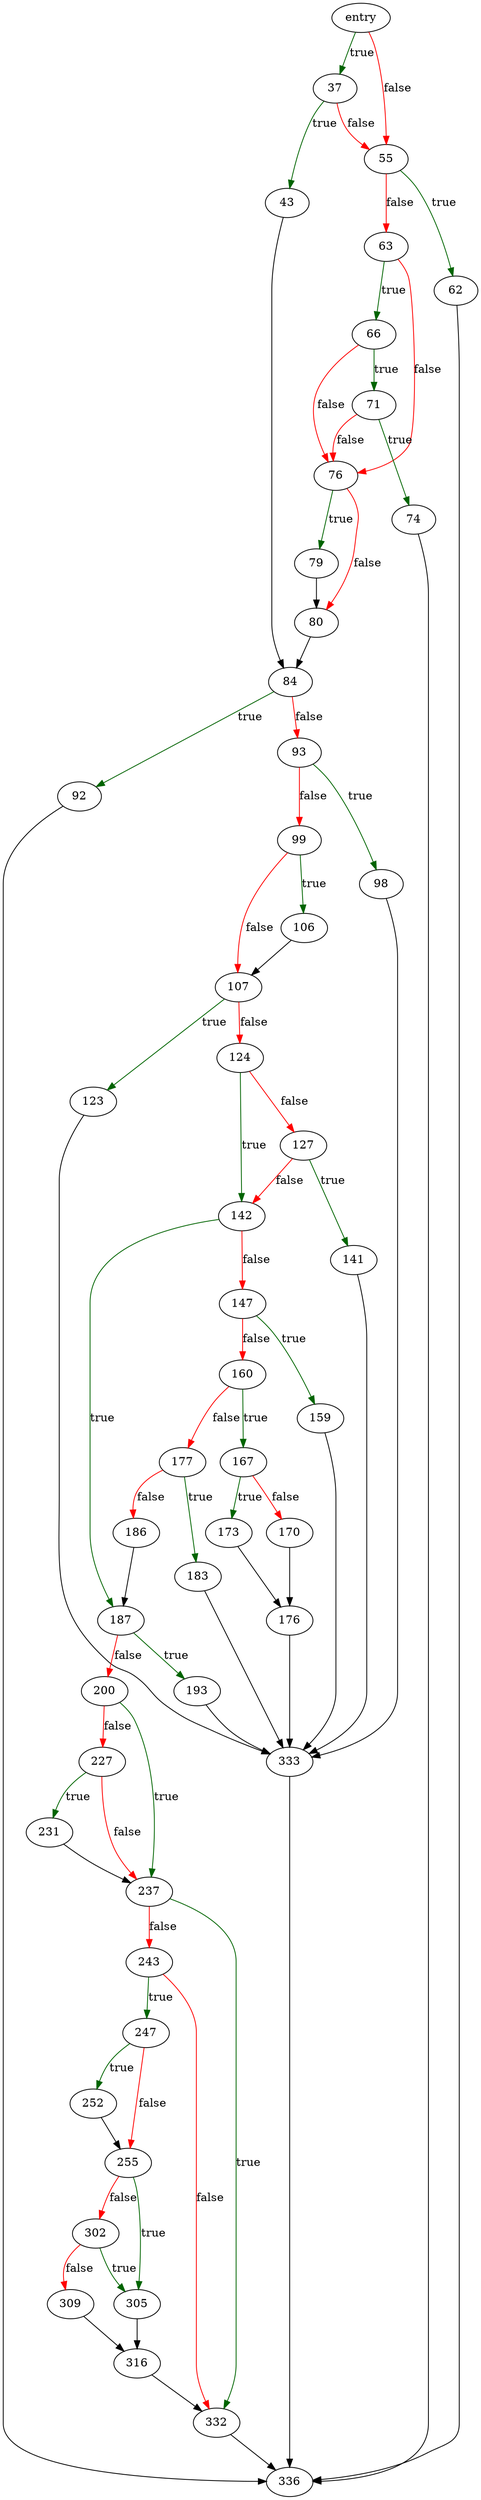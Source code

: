 digraph "sqlite3StartTable" {
	// Node definitions.
	7 [label=entry];
	37;
	43;
	55;
	62;
	63;
	66;
	71;
	74;
	76;
	79;
	80;
	84;
	92;
	93;
	98;
	99;
	106;
	107;
	123;
	124;
	127;
	141;
	142;
	147;
	159;
	160;
	167;
	170;
	173;
	176;
	177;
	183;
	186;
	187;
	193;
	200;
	227;
	231;
	237;
	243;
	247;
	252;
	255;
	302;
	305;
	309;
	316;
	332;
	333;
	336;

	// Edge definitions.
	7 -> 37 [
		color=darkgreen
		label=true
	];
	7 -> 55 [
		color=red
		label=false
	];
	37 -> 43 [
		color=darkgreen
		label=true
	];
	37 -> 55 [
		color=red
		label=false
	];
	43 -> 84;
	55 -> 62 [
		color=darkgreen
		label=true
	];
	55 -> 63 [
		color=red
		label=false
	];
	62 -> 336;
	63 -> 66 [
		color=darkgreen
		label=true
	];
	63 -> 76 [
		color=red
		label=false
	];
	66 -> 71 [
		color=darkgreen
		label=true
	];
	66 -> 76 [
		color=red
		label=false
	];
	71 -> 74 [
		color=darkgreen
		label=true
	];
	71 -> 76 [
		color=red
		label=false
	];
	74 -> 336;
	76 -> 79 [
		color=darkgreen
		label=true
	];
	76 -> 80 [
		color=red
		label=false
	];
	79 -> 80;
	80 -> 84;
	84 -> 92 [
		color=darkgreen
		label=true
	];
	84 -> 93 [
		color=red
		label=false
	];
	92 -> 336;
	93 -> 98 [
		color=darkgreen
		label=true
	];
	93 -> 99 [
		color=red
		label=false
	];
	98 -> 333;
	99 -> 106 [
		color=darkgreen
		label=true
	];
	99 -> 107 [
		color=red
		label=false
	];
	106 -> 107;
	107 -> 123 [
		color=darkgreen
		label=true
	];
	107 -> 124 [
		color=red
		label=false
	];
	123 -> 333;
	124 -> 127 [
		color=red
		label=false
	];
	124 -> 142 [
		color=darkgreen
		label=true
	];
	127 -> 141 [
		color=darkgreen
		label=true
	];
	127 -> 142 [
		color=red
		label=false
	];
	141 -> 333;
	142 -> 147 [
		color=red
		label=false
	];
	142 -> 187 [
		color=darkgreen
		label=true
	];
	147 -> 159 [
		color=darkgreen
		label=true
	];
	147 -> 160 [
		color=red
		label=false
	];
	159 -> 333;
	160 -> 167 [
		color=darkgreen
		label=true
	];
	160 -> 177 [
		color=red
		label=false
	];
	167 -> 170 [
		color=red
		label=false
	];
	167 -> 173 [
		color=darkgreen
		label=true
	];
	170 -> 176;
	173 -> 176;
	176 -> 333;
	177 -> 183 [
		color=darkgreen
		label=true
	];
	177 -> 186 [
		color=red
		label=false
	];
	183 -> 333;
	186 -> 187;
	187 -> 193 [
		color=darkgreen
		label=true
	];
	187 -> 200 [
		color=red
		label=false
	];
	193 -> 333;
	200 -> 227 [
		color=red
		label=false
	];
	200 -> 237 [
		color=darkgreen
		label=true
	];
	227 -> 231 [
		color=darkgreen
		label=true
	];
	227 -> 237 [
		color=red
		label=false
	];
	231 -> 237;
	237 -> 243 [
		color=red
		label=false
	];
	237 -> 332 [
		color=darkgreen
		label=true
	];
	243 -> 247 [
		color=darkgreen
		label=true
	];
	243 -> 332 [
		color=red
		label=false
	];
	247 -> 252 [
		color=darkgreen
		label=true
	];
	247 -> 255 [
		color=red
		label=false
	];
	252 -> 255;
	255 -> 302 [
		color=red
		label=false
	];
	255 -> 305 [
		color=darkgreen
		label=true
	];
	302 -> 305 [
		color=darkgreen
		label=true
	];
	302 -> 309 [
		color=red
		label=false
	];
	305 -> 316;
	309 -> 316;
	316 -> 332;
	332 -> 336;
	333 -> 336;
}